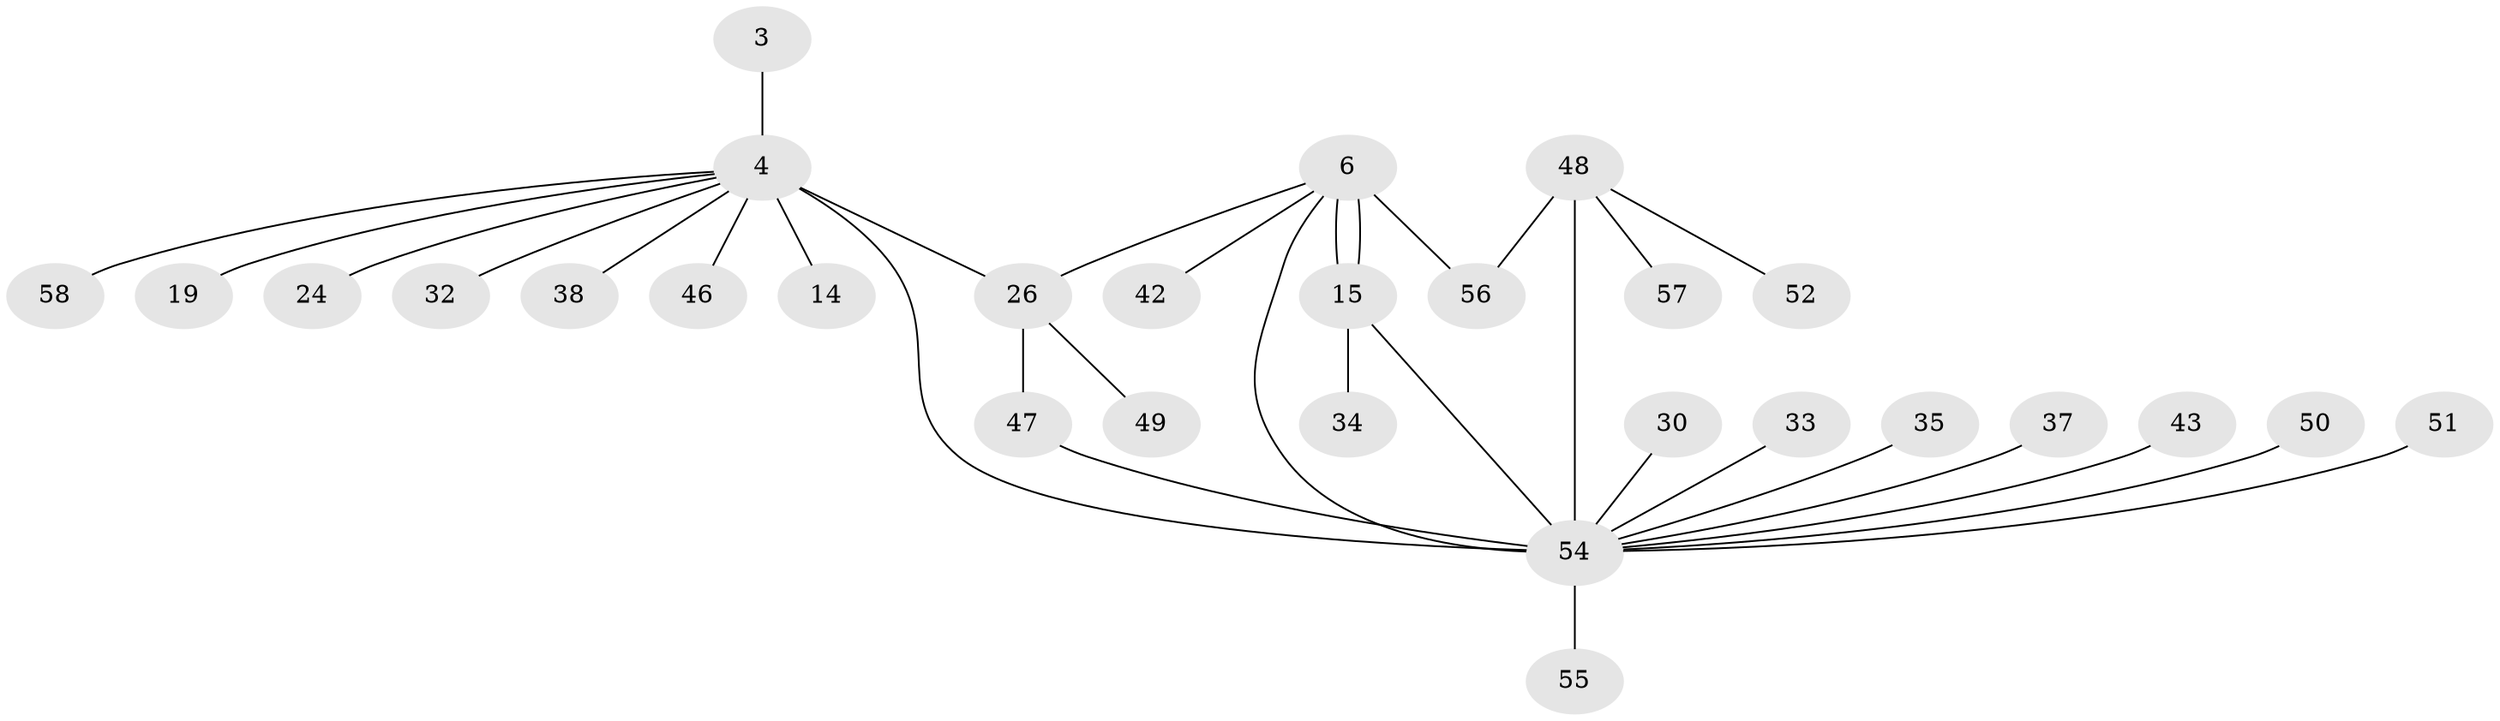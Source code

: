// original degree distribution, {7: 0.05172413793103448, 1: 0.5517241379310345, 9: 0.017241379310344827, 10: 0.017241379310344827, 2: 0.22413793103448276, 8: 0.017241379310344827, 4: 0.017241379310344827, 13: 0.017241379310344827, 5: 0.034482758620689655, 3: 0.05172413793103448}
// Generated by graph-tools (version 1.1) at 2025/47/03/09/25 04:47:53]
// undirected, 29 vertices, 33 edges
graph export_dot {
graph [start="1"]
  node [color=gray90,style=filled];
  3;
  4 [super="+2"];
  6;
  14;
  15 [super="+7"];
  19;
  24;
  26 [super="+1"];
  30;
  32;
  33;
  34;
  35;
  37;
  38;
  42;
  43;
  46;
  47 [super="+29"];
  48 [super="+44+36+41+45"];
  49;
  50;
  51;
  52;
  54 [super="+11+40+10+53+16+12+18+20+21+22+25+27+28"];
  55;
  56 [super="+23"];
  57;
  58;
  3 -- 4;
  4 -- 14;
  4 -- 19;
  4 -- 26 [weight=3];
  4 -- 32;
  4 -- 58;
  4 -- 38;
  4 -- 24;
  4 -- 46;
  4 -- 54 [weight=2];
  6 -- 15 [weight=2];
  6 -- 15;
  6 -- 42;
  6 -- 56 [weight=2];
  6 -- 26;
  6 -- 54 [weight=2];
  15 -- 34;
  15 -- 54;
  26 -- 49;
  26 -- 47;
  30 -- 54;
  33 -- 54;
  35 -- 54;
  37 -- 54;
  43 -- 54;
  47 -- 54;
  48 -- 56;
  48 -- 52;
  48 -- 57;
  48 -- 54 [weight=2];
  50 -- 54;
  51 -- 54;
  54 -- 55;
}
